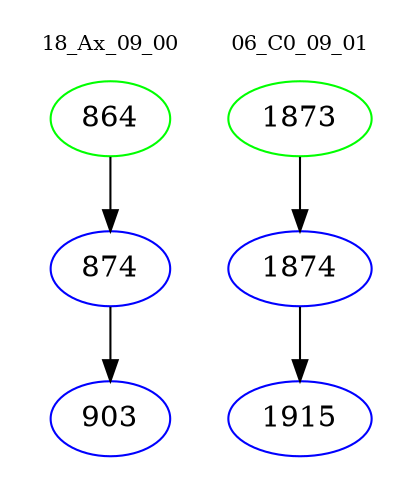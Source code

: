digraph{
subgraph cluster_0 {
color = white
label = "18_Ax_09_00";
fontsize=10;
T0_864 [label="864", color="green"]
T0_864 -> T0_874 [color="black"]
T0_874 [label="874", color="blue"]
T0_874 -> T0_903 [color="black"]
T0_903 [label="903", color="blue"]
}
subgraph cluster_1 {
color = white
label = "06_C0_09_01";
fontsize=10;
T1_1873 [label="1873", color="green"]
T1_1873 -> T1_1874 [color="black"]
T1_1874 [label="1874", color="blue"]
T1_1874 -> T1_1915 [color="black"]
T1_1915 [label="1915", color="blue"]
}
}
